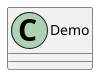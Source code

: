 {
  "sha1": "2o8pxlnc3jeyzvdeb85c77nya0zkghz",
  "insertion": {
    "when": "2024-05-30T20:48:20.058Z",
    "user": "plantuml@gmail.com"
  }
}
@startuml
skinparam CircledCharacterFontSize 30
skinparam CircledCharacterFontName Helvetica
skinparam CircledCharacterRadius 18

class Demo


@enduml
